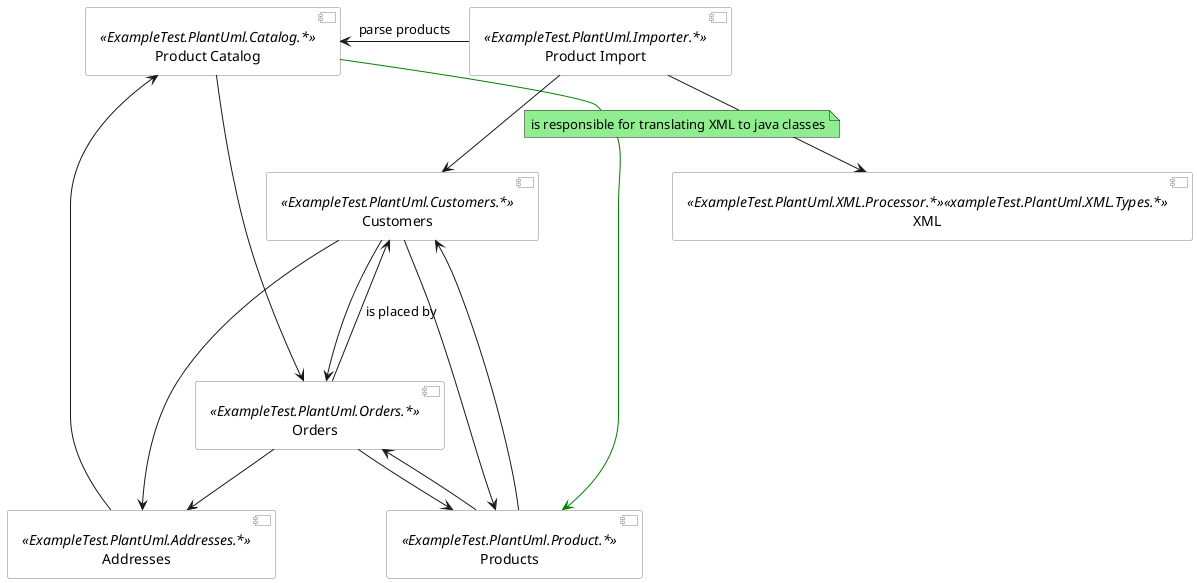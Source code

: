 ﻿@startuml

skinparam componentStyle uml2
skinparam component {
  BorderColor #grey
  BackgroundColor #white
}

[Addresses] <<ExampleTest.PlantUml.Addresses.*>>
[Customers] <<ExampleTest.PlantUml.Customers.*>>
[Orders] <<ExampleTest.PlantUml.Orders.*>>
[Products] <<ExampleTest.PlantUml.Product.*>>
[Product Catalog] <<ExampleTest.PlantUml.Catalog.*>> as catalog
[Product Import] <<ExampleTest.PlantUml.Importer.*>> as import

' Could be some random comment
[XML] <<ExampleTest.PlantUml.XML.Processor.*>> <<xampleTest.PlantUml.XML.Types.*>> as xml

[Addresses] --> catalog

[Orders] ---> [Customers] : is placed by
[Orders] --> [Products]
[Orders] --> [Addresses]

[Customers] --> [Addresses]
[Customers] --> [Products]
[Customers] --> [Orders]

[Products] <--[#green]- catalog
[Products] --> [Customers]
[Products] --> [Orders]
catalog --> [Orders]
import -left-> catalog : parse products
import --> xml
import --> [Customers]
note top on link #lightgreen: is responsible for translating XML to java classes


@enduml